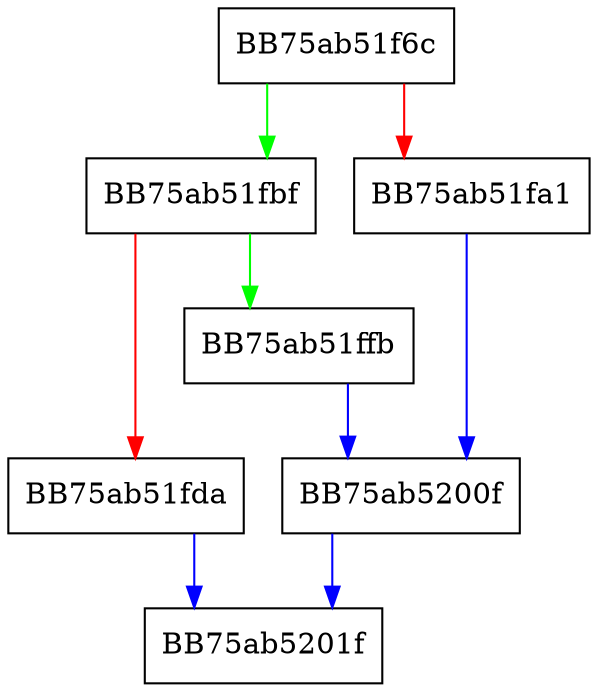 digraph pagerAcquireMapPage {
  node [shape="box"];
  graph [splines=ortho];
  BB75ab51f6c -> BB75ab51fbf [color="green"];
  BB75ab51f6c -> BB75ab51fa1 [color="red"];
  BB75ab51fa1 -> BB75ab5200f [color="blue"];
  BB75ab51fbf -> BB75ab51ffb [color="green"];
  BB75ab51fbf -> BB75ab51fda [color="red"];
  BB75ab51fda -> BB75ab5201f [color="blue"];
  BB75ab51ffb -> BB75ab5200f [color="blue"];
  BB75ab5200f -> BB75ab5201f [color="blue"];
}